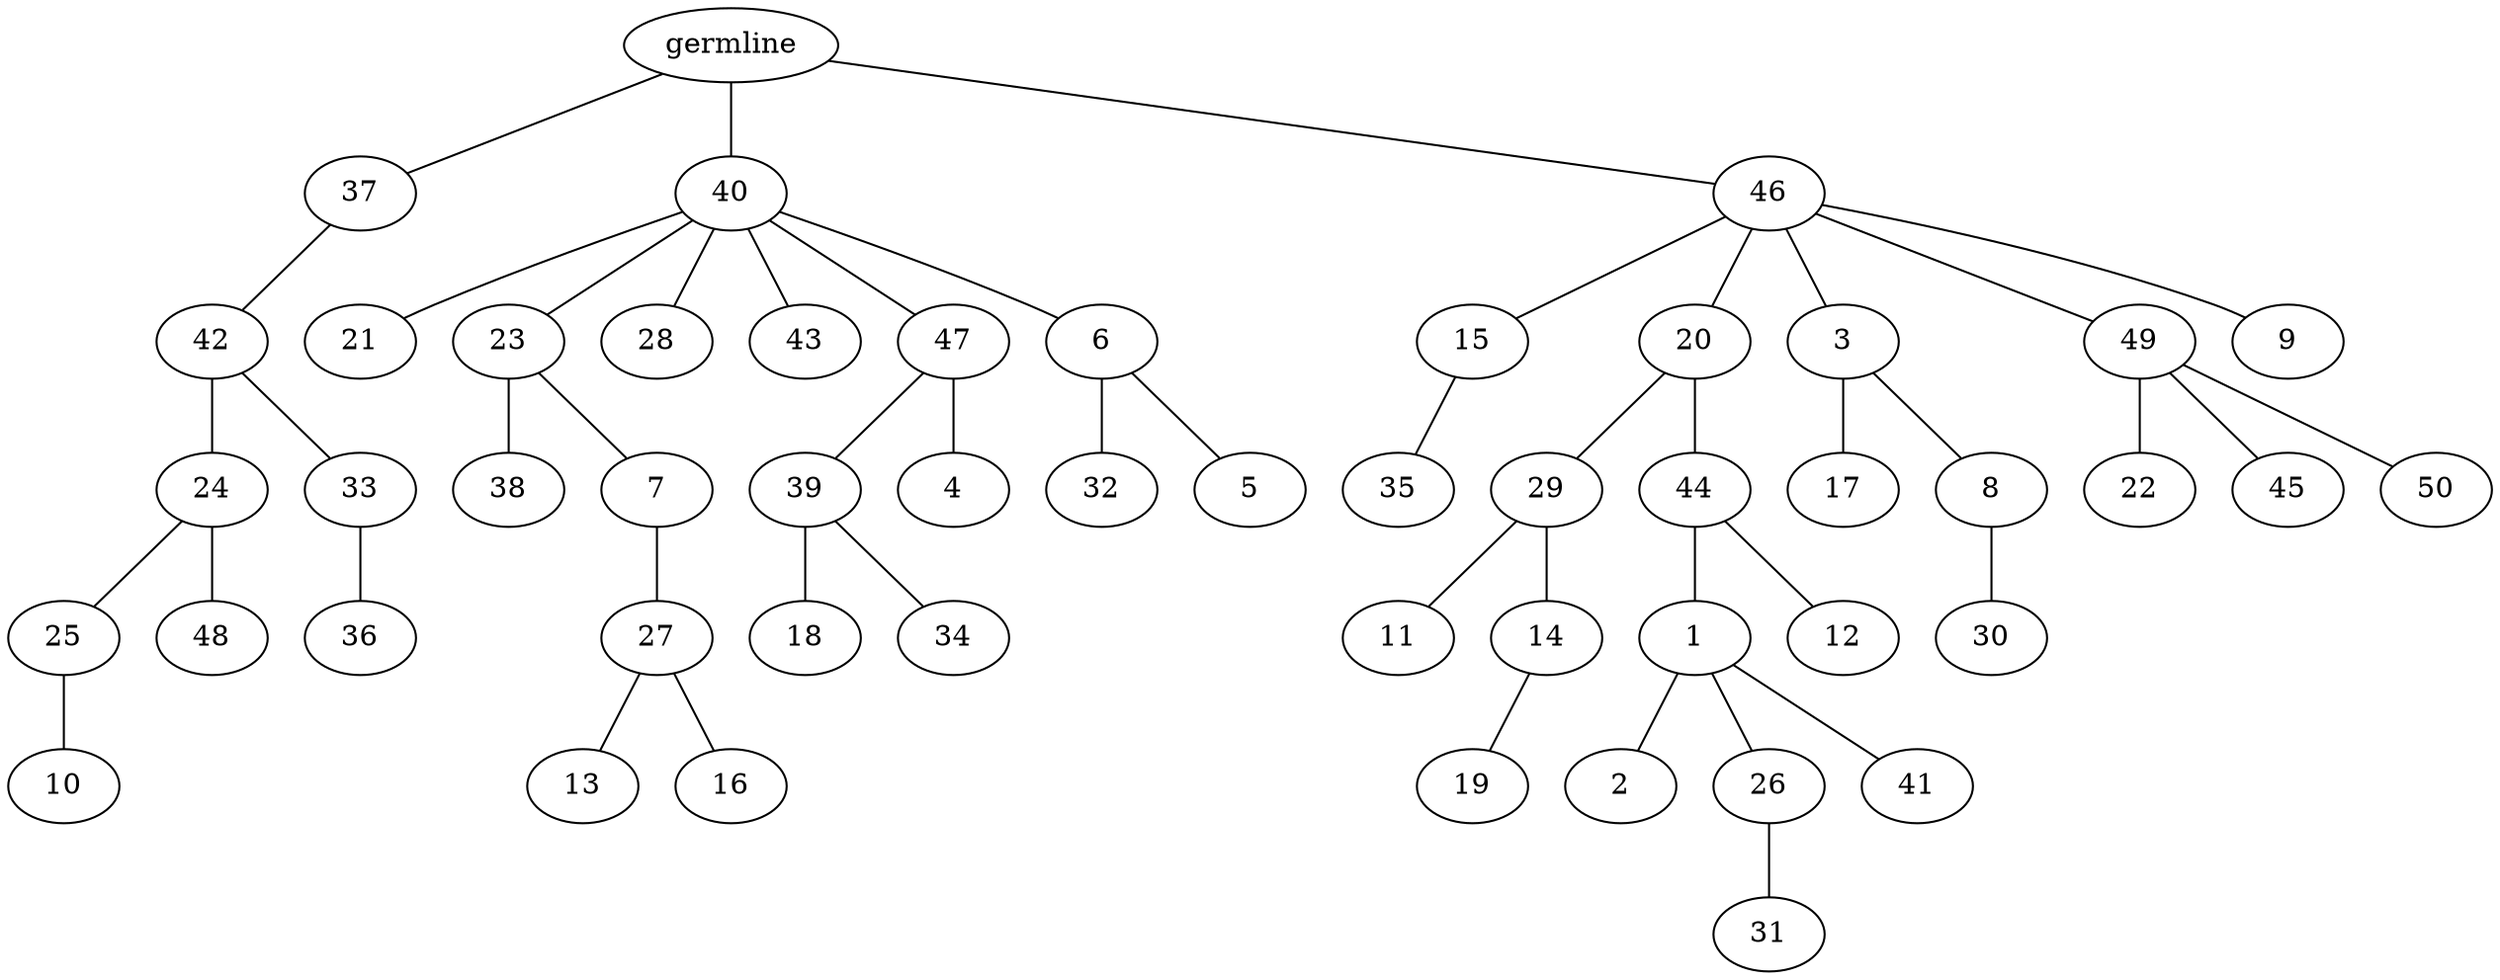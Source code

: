 graph tree {
    "140511412180832" [label="germline"];
    "140511419584368" [label="37"];
    "140511419582496" [label="42"];
    "140511419582928" [label="24"];
    "140511412184256" [label="25"];
    "140511412184400" [label="10"];
    "140511412184736" [label="48"];
    "140511412184544" [label="33"];
    "140511412183920" [label="36"];
    "140511419581104" [label="40"];
    "140511412147296" [label="21"];
    "140511412149216" [label="23"];
    "140511412146720" [label="38"];
    "140511412147680" [label="7"];
    "140511412147536" [label="27"];
    "140511412149504" [label="13"];
    "140511412149552" [label="16"];
    "140511412148400" [label="28"];
    "140511415010976" [label="43"];
    "140511412148688" [label="47"];
    "140511412149024" [label="39"];
    "140511415010400" [label="18"];
    "140511415009776" [label="34"];
    "140511415009344" [label="4"];
    "140511414988912" [label="6"];
    "140511414989584" [label="32"];
    "140511414992608" [label="5"];
    "140511412184112" [label="46"];
    "140511414989392" [label="15"];
    "140511414992368" [label="35"];
    "140511414989344" [label="20"];
    "140511414990352" [label="29"];
    "140511414989488" [label="11"];
    "140511414992224" [label="14"];
    "140511414971120" [label="19"];
    "140511414992752" [label="44"];
    "140511414969536" [label="1"];
    "140511407746688" [label="2"];
    "140511414969104" [label="26"];
    "140511414970784" [label="31"];
    "140511414968816" [label="41"];
    "140511414968576" [label="12"];
    "140511414989152" [label="3"];
    "140511414968384" [label="17"];
    "140511414968864" [label="8"];
    "140511415094288" [label="30"];
    "140511414972080" [label="49"];
    "140511415094000" [label="22"];
    "140511415091312" [label="45"];
    "140511415092848" [label="50"];
    "140511415092176" [label="9"];
    "140511412180832" -- "140511419584368";
    "140511412180832" -- "140511419581104";
    "140511412180832" -- "140511412184112";
    "140511419584368" -- "140511419582496";
    "140511419582496" -- "140511419582928";
    "140511419582496" -- "140511412184544";
    "140511419582928" -- "140511412184256";
    "140511419582928" -- "140511412184736";
    "140511412184256" -- "140511412184400";
    "140511412184544" -- "140511412183920";
    "140511419581104" -- "140511412147296";
    "140511419581104" -- "140511412149216";
    "140511419581104" -- "140511412148400";
    "140511419581104" -- "140511415010976";
    "140511419581104" -- "140511412148688";
    "140511419581104" -- "140511414988912";
    "140511412149216" -- "140511412146720";
    "140511412149216" -- "140511412147680";
    "140511412147680" -- "140511412147536";
    "140511412147536" -- "140511412149504";
    "140511412147536" -- "140511412149552";
    "140511412148688" -- "140511412149024";
    "140511412148688" -- "140511415009344";
    "140511412149024" -- "140511415010400";
    "140511412149024" -- "140511415009776";
    "140511414988912" -- "140511414989584";
    "140511414988912" -- "140511414992608";
    "140511412184112" -- "140511414989392";
    "140511412184112" -- "140511414989344";
    "140511412184112" -- "140511414989152";
    "140511412184112" -- "140511414972080";
    "140511412184112" -- "140511415092176";
    "140511414989392" -- "140511414992368";
    "140511414989344" -- "140511414990352";
    "140511414989344" -- "140511414992752";
    "140511414990352" -- "140511414989488";
    "140511414990352" -- "140511414992224";
    "140511414992224" -- "140511414971120";
    "140511414992752" -- "140511414969536";
    "140511414992752" -- "140511414968576";
    "140511414969536" -- "140511407746688";
    "140511414969536" -- "140511414969104";
    "140511414969536" -- "140511414968816";
    "140511414969104" -- "140511414970784";
    "140511414989152" -- "140511414968384";
    "140511414989152" -- "140511414968864";
    "140511414968864" -- "140511415094288";
    "140511414972080" -- "140511415094000";
    "140511414972080" -- "140511415091312";
    "140511414972080" -- "140511415092848";
}
